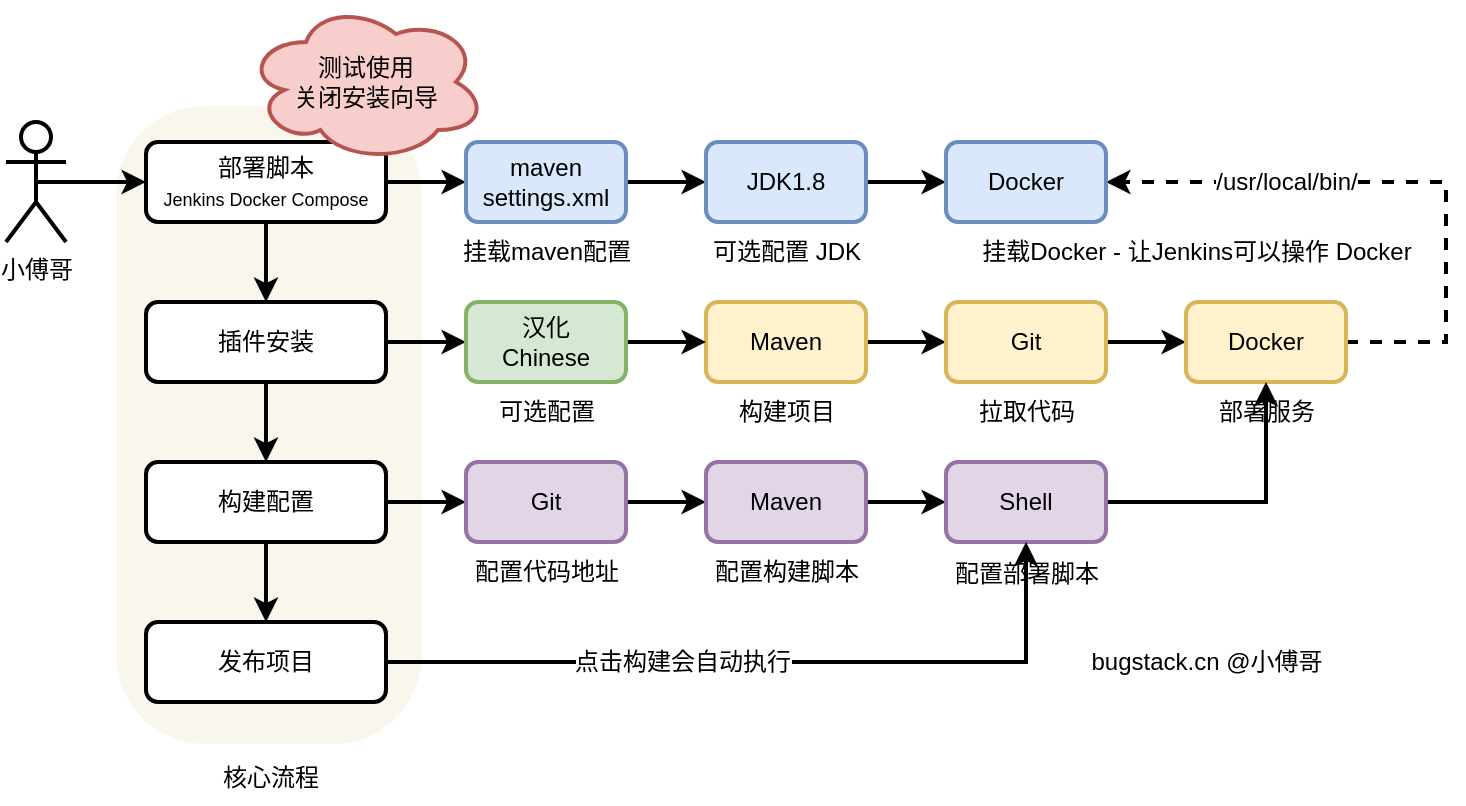 <mxfile version="20.2.8" type="device"><diagram id="QPnLj2FPdpU9fc9Djt2s" name="第 1 页"><mxGraphModel dx="1234" dy="789" grid="0" gridSize="10" guides="1" tooltips="1" connect="1" arrows="1" fold="1" page="1" pageScale="1" pageWidth="900" pageHeight="1600" math="0" shadow="0"><root><mxCell id="0"/><mxCell id="1" parent="0"/><mxCell id="v1kk15DiiojW4OCSljcI-56" value="" style="rounded=1;whiteSpace=wrap;html=1;strokeWidth=1;fontSize=12;arcSize=29;fillColor=#f9f7ed;strokeColor=none;" vertex="1" parent="1"><mxGeometry x="105" y="222" width="153" height="319" as="geometry"/></mxCell><mxCell id="v1kk15DiiojW4OCSljcI-3" style="edgeStyle=orthogonalEdgeStyle;rounded=0;orthogonalLoop=1;jettySize=auto;html=1;exitX=0.5;exitY=1;exitDx=0;exitDy=0;entryX=0.5;entryY=0;entryDx=0;entryDy=0;fontSize=9;strokeWidth=2;" edge="1" parent="1" source="v1kk15DiiojW4OCSljcI-1" target="v1kk15DiiojW4OCSljcI-2"><mxGeometry relative="1" as="geometry"/></mxCell><mxCell id="v1kk15DiiojW4OCSljcI-22" style="edgeStyle=orthogonalEdgeStyle;rounded=0;orthogonalLoop=1;jettySize=auto;html=1;exitX=1;exitY=0.5;exitDx=0;exitDy=0;entryX=0;entryY=0.5;entryDx=0;entryDy=0;strokeWidth=2;fontSize=12;" edge="1" parent="1" source="v1kk15DiiojW4OCSljcI-1" target="v1kk15DiiojW4OCSljcI-21"><mxGeometry relative="1" as="geometry"/></mxCell><mxCell id="v1kk15DiiojW4OCSljcI-1" value="部署脚本&lt;br&gt;&lt;font style=&quot;font-size: 9px;&quot;&gt;Jenkins Docker Compose&lt;/font&gt;" style="rounded=1;whiteSpace=wrap;html=1;strokeWidth=2;" vertex="1" parent="1"><mxGeometry x="120" y="240" width="120" height="40" as="geometry"/></mxCell><mxCell id="v1kk15DiiojW4OCSljcI-13" style="edgeStyle=orthogonalEdgeStyle;rounded=0;orthogonalLoop=1;jettySize=auto;html=1;exitX=1;exitY=0.5;exitDx=0;exitDy=0;entryX=0;entryY=0.5;entryDx=0;entryDy=0;strokeWidth=2;fontSize=12;" edge="1" parent="1" source="v1kk15DiiojW4OCSljcI-2" target="v1kk15DiiojW4OCSljcI-12"><mxGeometry relative="1" as="geometry"/></mxCell><mxCell id="v1kk15DiiojW4OCSljcI-33" style="edgeStyle=orthogonalEdgeStyle;rounded=0;orthogonalLoop=1;jettySize=auto;html=1;exitX=0.5;exitY=1;exitDx=0;exitDy=0;strokeWidth=2;fontSize=12;" edge="1" parent="1" source="v1kk15DiiojW4OCSljcI-2" target="v1kk15DiiojW4OCSljcI-20"><mxGeometry relative="1" as="geometry"/></mxCell><mxCell id="v1kk15DiiojW4OCSljcI-2" value="插件安装" style="rounded=1;whiteSpace=wrap;html=1;strokeWidth=2;" vertex="1" parent="1"><mxGeometry x="120" y="320" width="120" height="40" as="geometry"/></mxCell><mxCell id="v1kk15DiiojW4OCSljcI-7" style="edgeStyle=orthogonalEdgeStyle;rounded=0;orthogonalLoop=1;jettySize=auto;html=1;exitX=1;exitY=0.5;exitDx=0;exitDy=0;entryX=0;entryY=0.5;entryDx=0;entryDy=0;strokeWidth=2;fontSize=9;" edge="1" parent="1" source="v1kk15DiiojW4OCSljcI-4" target="v1kk15DiiojW4OCSljcI-6"><mxGeometry relative="1" as="geometry"/></mxCell><mxCell id="v1kk15DiiojW4OCSljcI-4" value="Maven" style="rounded=1;whiteSpace=wrap;html=1;strokeWidth=2;fillColor=#fff2cc;strokeColor=#d6b656;" vertex="1" parent="1"><mxGeometry x="400" y="320" width="80" height="40" as="geometry"/></mxCell><mxCell id="v1kk15DiiojW4OCSljcI-11" style="edgeStyle=orthogonalEdgeStyle;rounded=0;orthogonalLoop=1;jettySize=auto;html=1;exitX=1;exitY=0.5;exitDx=0;exitDy=0;entryX=0;entryY=0.5;entryDx=0;entryDy=0;strokeWidth=2;fontSize=12;" edge="1" parent="1" source="v1kk15DiiojW4OCSljcI-6" target="v1kk15DiiojW4OCSljcI-10"><mxGeometry relative="1" as="geometry"/></mxCell><mxCell id="v1kk15DiiojW4OCSljcI-6" value="Git" style="rounded=1;whiteSpace=wrap;html=1;strokeWidth=2;fillColor=#fff2cc;strokeColor=#d6b656;" vertex="1" parent="1"><mxGeometry x="520" y="320" width="80" height="40" as="geometry"/></mxCell><mxCell id="v1kk15DiiojW4OCSljcI-32" value="/usr/local/bin/" style="edgeStyle=orthogonalEdgeStyle;rounded=0;orthogonalLoop=1;jettySize=auto;html=1;exitX=1;exitY=0.5;exitDx=0;exitDy=0;entryX=1;entryY=0.5;entryDx=0;entryDy=0;dashed=1;strokeWidth=2;fontSize=12;" edge="1" parent="1" source="v1kk15DiiojW4OCSljcI-10" target="v1kk15DiiojW4OCSljcI-24"><mxGeometry x="0.4" relative="1" as="geometry"><Array as="points"><mxPoint x="770" y="340"/><mxPoint x="770" y="260"/></Array><mxPoint as="offset"/></mxGeometry></mxCell><mxCell id="v1kk15DiiojW4OCSljcI-10" value="Docker" style="rounded=1;whiteSpace=wrap;html=1;strokeWidth=2;fillColor=#fff2cc;strokeColor=#d6b656;" vertex="1" parent="1"><mxGeometry x="640" y="320" width="80" height="40" as="geometry"/></mxCell><mxCell id="v1kk15DiiojW4OCSljcI-14" style="edgeStyle=orthogonalEdgeStyle;rounded=0;orthogonalLoop=1;jettySize=auto;html=1;exitX=1;exitY=0.5;exitDx=0;exitDy=0;entryX=0;entryY=0.5;entryDx=0;entryDy=0;strokeWidth=2;fontSize=12;" edge="1" parent="1" source="v1kk15DiiojW4OCSljcI-12" target="v1kk15DiiojW4OCSljcI-4"><mxGeometry relative="1" as="geometry"/></mxCell><mxCell id="v1kk15DiiojW4OCSljcI-12" value="汉化&lt;br&gt;Chinese" style="rounded=1;whiteSpace=wrap;html=1;strokeWidth=2;fillColor=#d5e8d4;strokeColor=#82b366;" vertex="1" parent="1"><mxGeometry x="280" y="320" width="80" height="40" as="geometry"/></mxCell><mxCell id="v1kk15DiiojW4OCSljcI-15" value="构建项目" style="text;html=1;align=center;verticalAlign=middle;resizable=0;points=[];autosize=1;strokeColor=none;fillColor=none;fontSize=12;" vertex="1" parent="1"><mxGeometry x="405" y="360" width="70" height="30" as="geometry"/></mxCell><mxCell id="v1kk15DiiojW4OCSljcI-16" value="拉取代码" style="text;html=1;align=center;verticalAlign=middle;resizable=0;points=[];autosize=1;strokeColor=none;fillColor=none;fontSize=12;" vertex="1" parent="1"><mxGeometry x="525" y="360" width="70" height="30" as="geometry"/></mxCell><mxCell id="v1kk15DiiojW4OCSljcI-17" value="部署服务" style="text;html=1;align=center;verticalAlign=middle;resizable=0;points=[];autosize=1;strokeColor=none;fillColor=none;fontSize=12;" vertex="1" parent="1"><mxGeometry x="645" y="360" width="70" height="30" as="geometry"/></mxCell><mxCell id="v1kk15DiiojW4OCSljcI-18" value="可选配置" style="text;html=1;align=center;verticalAlign=middle;resizable=0;points=[];autosize=1;strokeColor=none;fillColor=none;fontSize=12;" vertex="1" parent="1"><mxGeometry x="285" y="360" width="70" height="30" as="geometry"/></mxCell><mxCell id="v1kk15DiiojW4OCSljcI-35" style="edgeStyle=orthogonalEdgeStyle;rounded=0;orthogonalLoop=1;jettySize=auto;html=1;exitX=1;exitY=0.5;exitDx=0;exitDy=0;entryX=0;entryY=0.5;entryDx=0;entryDy=0;strokeWidth=2;fontSize=12;" edge="1" parent="1" source="v1kk15DiiojW4OCSljcI-20" target="v1kk15DiiojW4OCSljcI-34"><mxGeometry relative="1" as="geometry"/></mxCell><mxCell id="v1kk15DiiojW4OCSljcI-50" style="edgeStyle=orthogonalEdgeStyle;rounded=0;orthogonalLoop=1;jettySize=auto;html=1;exitX=0.5;exitY=1;exitDx=0;exitDy=0;entryX=0.5;entryY=0;entryDx=0;entryDy=0;strokeWidth=2;fontSize=12;" edge="1" parent="1" source="v1kk15DiiojW4OCSljcI-20" target="v1kk15DiiojW4OCSljcI-49"><mxGeometry relative="1" as="geometry"/></mxCell><mxCell id="v1kk15DiiojW4OCSljcI-20" value="构建配置" style="rounded=1;whiteSpace=wrap;html=1;strokeWidth=2;" vertex="1" parent="1"><mxGeometry x="120" y="400" width="120" height="40" as="geometry"/></mxCell><mxCell id="v1kk15DiiojW4OCSljcI-25" style="edgeStyle=orthogonalEdgeStyle;rounded=0;orthogonalLoop=1;jettySize=auto;html=1;exitX=1;exitY=0.5;exitDx=0;exitDy=0;strokeWidth=2;fontSize=12;" edge="1" parent="1" source="v1kk15DiiojW4OCSljcI-21" target="v1kk15DiiojW4OCSljcI-23"><mxGeometry relative="1" as="geometry"/></mxCell><mxCell id="v1kk15DiiojW4OCSljcI-21" value="maven&lt;br&gt;settings.xml" style="rounded=1;whiteSpace=wrap;html=1;strokeWidth=2;fillColor=#dae8fc;strokeColor=#6c8ebf;" vertex="1" parent="1"><mxGeometry x="280" y="240" width="80" height="40" as="geometry"/></mxCell><mxCell id="v1kk15DiiojW4OCSljcI-26" style="edgeStyle=orthogonalEdgeStyle;rounded=0;orthogonalLoop=1;jettySize=auto;html=1;exitX=1;exitY=0.5;exitDx=0;exitDy=0;strokeWidth=2;fontSize=12;" edge="1" parent="1" source="v1kk15DiiojW4OCSljcI-23" target="v1kk15DiiojW4OCSljcI-24"><mxGeometry relative="1" as="geometry"/></mxCell><mxCell id="v1kk15DiiojW4OCSljcI-23" value="JDK1.8" style="rounded=1;whiteSpace=wrap;html=1;strokeWidth=2;fillColor=#dae8fc;strokeColor=#6c8ebf;" vertex="1" parent="1"><mxGeometry x="400" y="240" width="80" height="40" as="geometry"/></mxCell><mxCell id="v1kk15DiiojW4OCSljcI-24" value="Docker" style="rounded=1;whiteSpace=wrap;html=1;strokeWidth=2;fillColor=#dae8fc;strokeColor=#6c8ebf;" vertex="1" parent="1"><mxGeometry x="520" y="240" width="80" height="40" as="geometry"/></mxCell><mxCell id="v1kk15DiiojW4OCSljcI-27" value="挂载maven配置" style="text;html=1;align=center;verticalAlign=middle;resizable=0;points=[];autosize=1;strokeColor=none;fillColor=none;fontSize=12;" vertex="1" parent="1"><mxGeometry x="265" y="280" width="110" height="30" as="geometry"/></mxCell><mxCell id="v1kk15DiiojW4OCSljcI-28" value="可选配置 JDK" style="text;html=1;align=center;verticalAlign=middle;resizable=0;points=[];autosize=1;strokeColor=none;fillColor=none;fontSize=12;" vertex="1" parent="1"><mxGeometry x="390" y="280" width="100" height="30" as="geometry"/></mxCell><mxCell id="v1kk15DiiojW4OCSljcI-29" value="挂载Docker - 让Jenkins可以操作 Docker" style="text;html=1;align=center;verticalAlign=middle;resizable=0;points=[];autosize=1;strokeColor=none;fillColor=none;fontSize=12;" vertex="1" parent="1"><mxGeometry x="525" y="280" width="240" height="30" as="geometry"/></mxCell><mxCell id="v1kk15DiiojW4OCSljcI-9" value="&lt;font style=&quot;font-size: 12px;&quot;&gt;测试使用&lt;br&gt;关闭安装向导&lt;/font&gt;" style="ellipse;shape=cloud;whiteSpace=wrap;html=1;strokeWidth=2;fontSize=9;fillColor=#f8cecc;strokeColor=#b85450;" vertex="1" parent="1"><mxGeometry x="170" y="170" width="120" height="80" as="geometry"/></mxCell><mxCell id="v1kk15DiiojW4OCSljcI-38" style="edgeStyle=orthogonalEdgeStyle;rounded=0;orthogonalLoop=1;jettySize=auto;html=1;exitX=1;exitY=0.5;exitDx=0;exitDy=0;entryX=0;entryY=0.5;entryDx=0;entryDy=0;strokeWidth=2;fontSize=12;" edge="1" parent="1" source="v1kk15DiiojW4OCSljcI-34" target="v1kk15DiiojW4OCSljcI-36"><mxGeometry relative="1" as="geometry"/></mxCell><mxCell id="v1kk15DiiojW4OCSljcI-34" value="Git" style="rounded=1;whiteSpace=wrap;html=1;strokeWidth=2;fillColor=#e1d5e7;strokeColor=#9673a6;" vertex="1" parent="1"><mxGeometry x="280" y="400" width="80" height="40" as="geometry"/></mxCell><mxCell id="v1kk15DiiojW4OCSljcI-39" style="edgeStyle=orthogonalEdgeStyle;rounded=0;orthogonalLoop=1;jettySize=auto;html=1;exitX=1;exitY=0.5;exitDx=0;exitDy=0;entryX=0;entryY=0.5;entryDx=0;entryDy=0;strokeWidth=2;fontSize=12;" edge="1" parent="1" source="v1kk15DiiojW4OCSljcI-36" target="v1kk15DiiojW4OCSljcI-37"><mxGeometry relative="1" as="geometry"/></mxCell><mxCell id="v1kk15DiiojW4OCSljcI-36" value="Maven" style="rounded=1;whiteSpace=wrap;html=1;strokeWidth=2;fillColor=#e1d5e7;strokeColor=#9673a6;" vertex="1" parent="1"><mxGeometry x="400" y="400" width="80" height="40" as="geometry"/></mxCell><mxCell id="v1kk15DiiojW4OCSljcI-43" style="edgeStyle=orthogonalEdgeStyle;rounded=0;orthogonalLoop=1;jettySize=auto;html=1;exitX=1;exitY=0.5;exitDx=0;exitDy=0;strokeWidth=2;fontSize=12;" edge="1" parent="1" source="v1kk15DiiojW4OCSljcI-37" target="v1kk15DiiojW4OCSljcI-10"><mxGeometry relative="1" as="geometry"/></mxCell><mxCell id="v1kk15DiiojW4OCSljcI-37" value="Shell" style="rounded=1;whiteSpace=wrap;html=1;strokeWidth=2;fillColor=#e1d5e7;strokeColor=#9673a6;" vertex="1" parent="1"><mxGeometry x="520" y="400" width="80" height="40" as="geometry"/></mxCell><mxCell id="v1kk15DiiojW4OCSljcI-46" value="配置代码地址" style="text;html=1;align=center;verticalAlign=middle;resizable=0;points=[];autosize=1;strokeColor=none;fillColor=none;fontSize=12;" vertex="1" parent="1"><mxGeometry x="270" y="440" width="100" height="30" as="geometry"/></mxCell><mxCell id="v1kk15DiiojW4OCSljcI-47" value="配置构建脚本" style="text;html=1;align=center;verticalAlign=middle;resizable=0;points=[];autosize=1;strokeColor=none;fillColor=none;fontSize=12;" vertex="1" parent="1"><mxGeometry x="390" y="440" width="100" height="30" as="geometry"/></mxCell><mxCell id="v1kk15DiiojW4OCSljcI-48" value="配置部署脚本" style="text;html=1;align=center;verticalAlign=middle;resizable=0;points=[];autosize=1;strokeColor=none;fillColor=none;fontSize=12;" vertex="1" parent="1"><mxGeometry x="510" y="441" width="100" height="30" as="geometry"/></mxCell><mxCell id="v1kk15DiiojW4OCSljcI-53" style="edgeStyle=orthogonalEdgeStyle;rounded=0;orthogonalLoop=1;jettySize=auto;html=1;exitX=1;exitY=0.5;exitDx=0;exitDy=0;entryX=0.5;entryY=1;entryDx=0;entryDy=0;strokeWidth=2;fontSize=12;" edge="1" parent="1" source="v1kk15DiiojW4OCSljcI-49" target="v1kk15DiiojW4OCSljcI-37"><mxGeometry relative="1" as="geometry"/></mxCell><mxCell id="v1kk15DiiojW4OCSljcI-54" value="点击构建会自动执行" style="edgeLabel;html=1;align=center;verticalAlign=middle;resizable=0;points=[];fontSize=12;" vertex="1" connectable="0" parent="v1kk15DiiojW4OCSljcI-53"><mxGeometry x="-0.223" y="1" relative="1" as="geometry"><mxPoint y="1" as="offset"/></mxGeometry></mxCell><mxCell id="v1kk15DiiojW4OCSljcI-49" value="发布项目" style="rounded=1;whiteSpace=wrap;html=1;strokeWidth=2;" vertex="1" parent="1"><mxGeometry x="120" y="480" width="120" height="40" as="geometry"/></mxCell><mxCell id="v1kk15DiiojW4OCSljcI-52" style="edgeStyle=orthogonalEdgeStyle;rounded=0;orthogonalLoop=1;jettySize=auto;html=1;exitX=0.5;exitY=0.5;exitDx=0;exitDy=0;exitPerimeter=0;strokeWidth=2;fontSize=12;" edge="1" parent="1" source="v1kk15DiiojW4OCSljcI-51" target="v1kk15DiiojW4OCSljcI-1"><mxGeometry relative="1" as="geometry"/></mxCell><mxCell id="v1kk15DiiojW4OCSljcI-51" value="小傅哥" style="shape=umlActor;verticalLabelPosition=bottom;verticalAlign=top;html=1;outlineConnect=0;strokeWidth=2;fontSize=12;" vertex="1" parent="1"><mxGeometry x="50" y="230" width="30" height="60" as="geometry"/></mxCell><mxCell id="v1kk15DiiojW4OCSljcI-55" value="bugstack.cn @小傅哥" style="text;html=1;align=center;verticalAlign=middle;resizable=0;points=[];autosize=1;strokeColor=none;fillColor=none;fontSize=12;" vertex="1" parent="1"><mxGeometry x="580" y="485" width="140" height="30" as="geometry"/></mxCell><mxCell id="v1kk15DiiojW4OCSljcI-57" value="核心流程" style="text;html=1;align=center;verticalAlign=middle;resizable=0;points=[];autosize=1;strokeColor=none;fillColor=none;fontSize=12;" vertex="1" parent="1"><mxGeometry x="148.5" y="545" width="66" height="26" as="geometry"/></mxCell></root></mxGraphModel></diagram></mxfile>